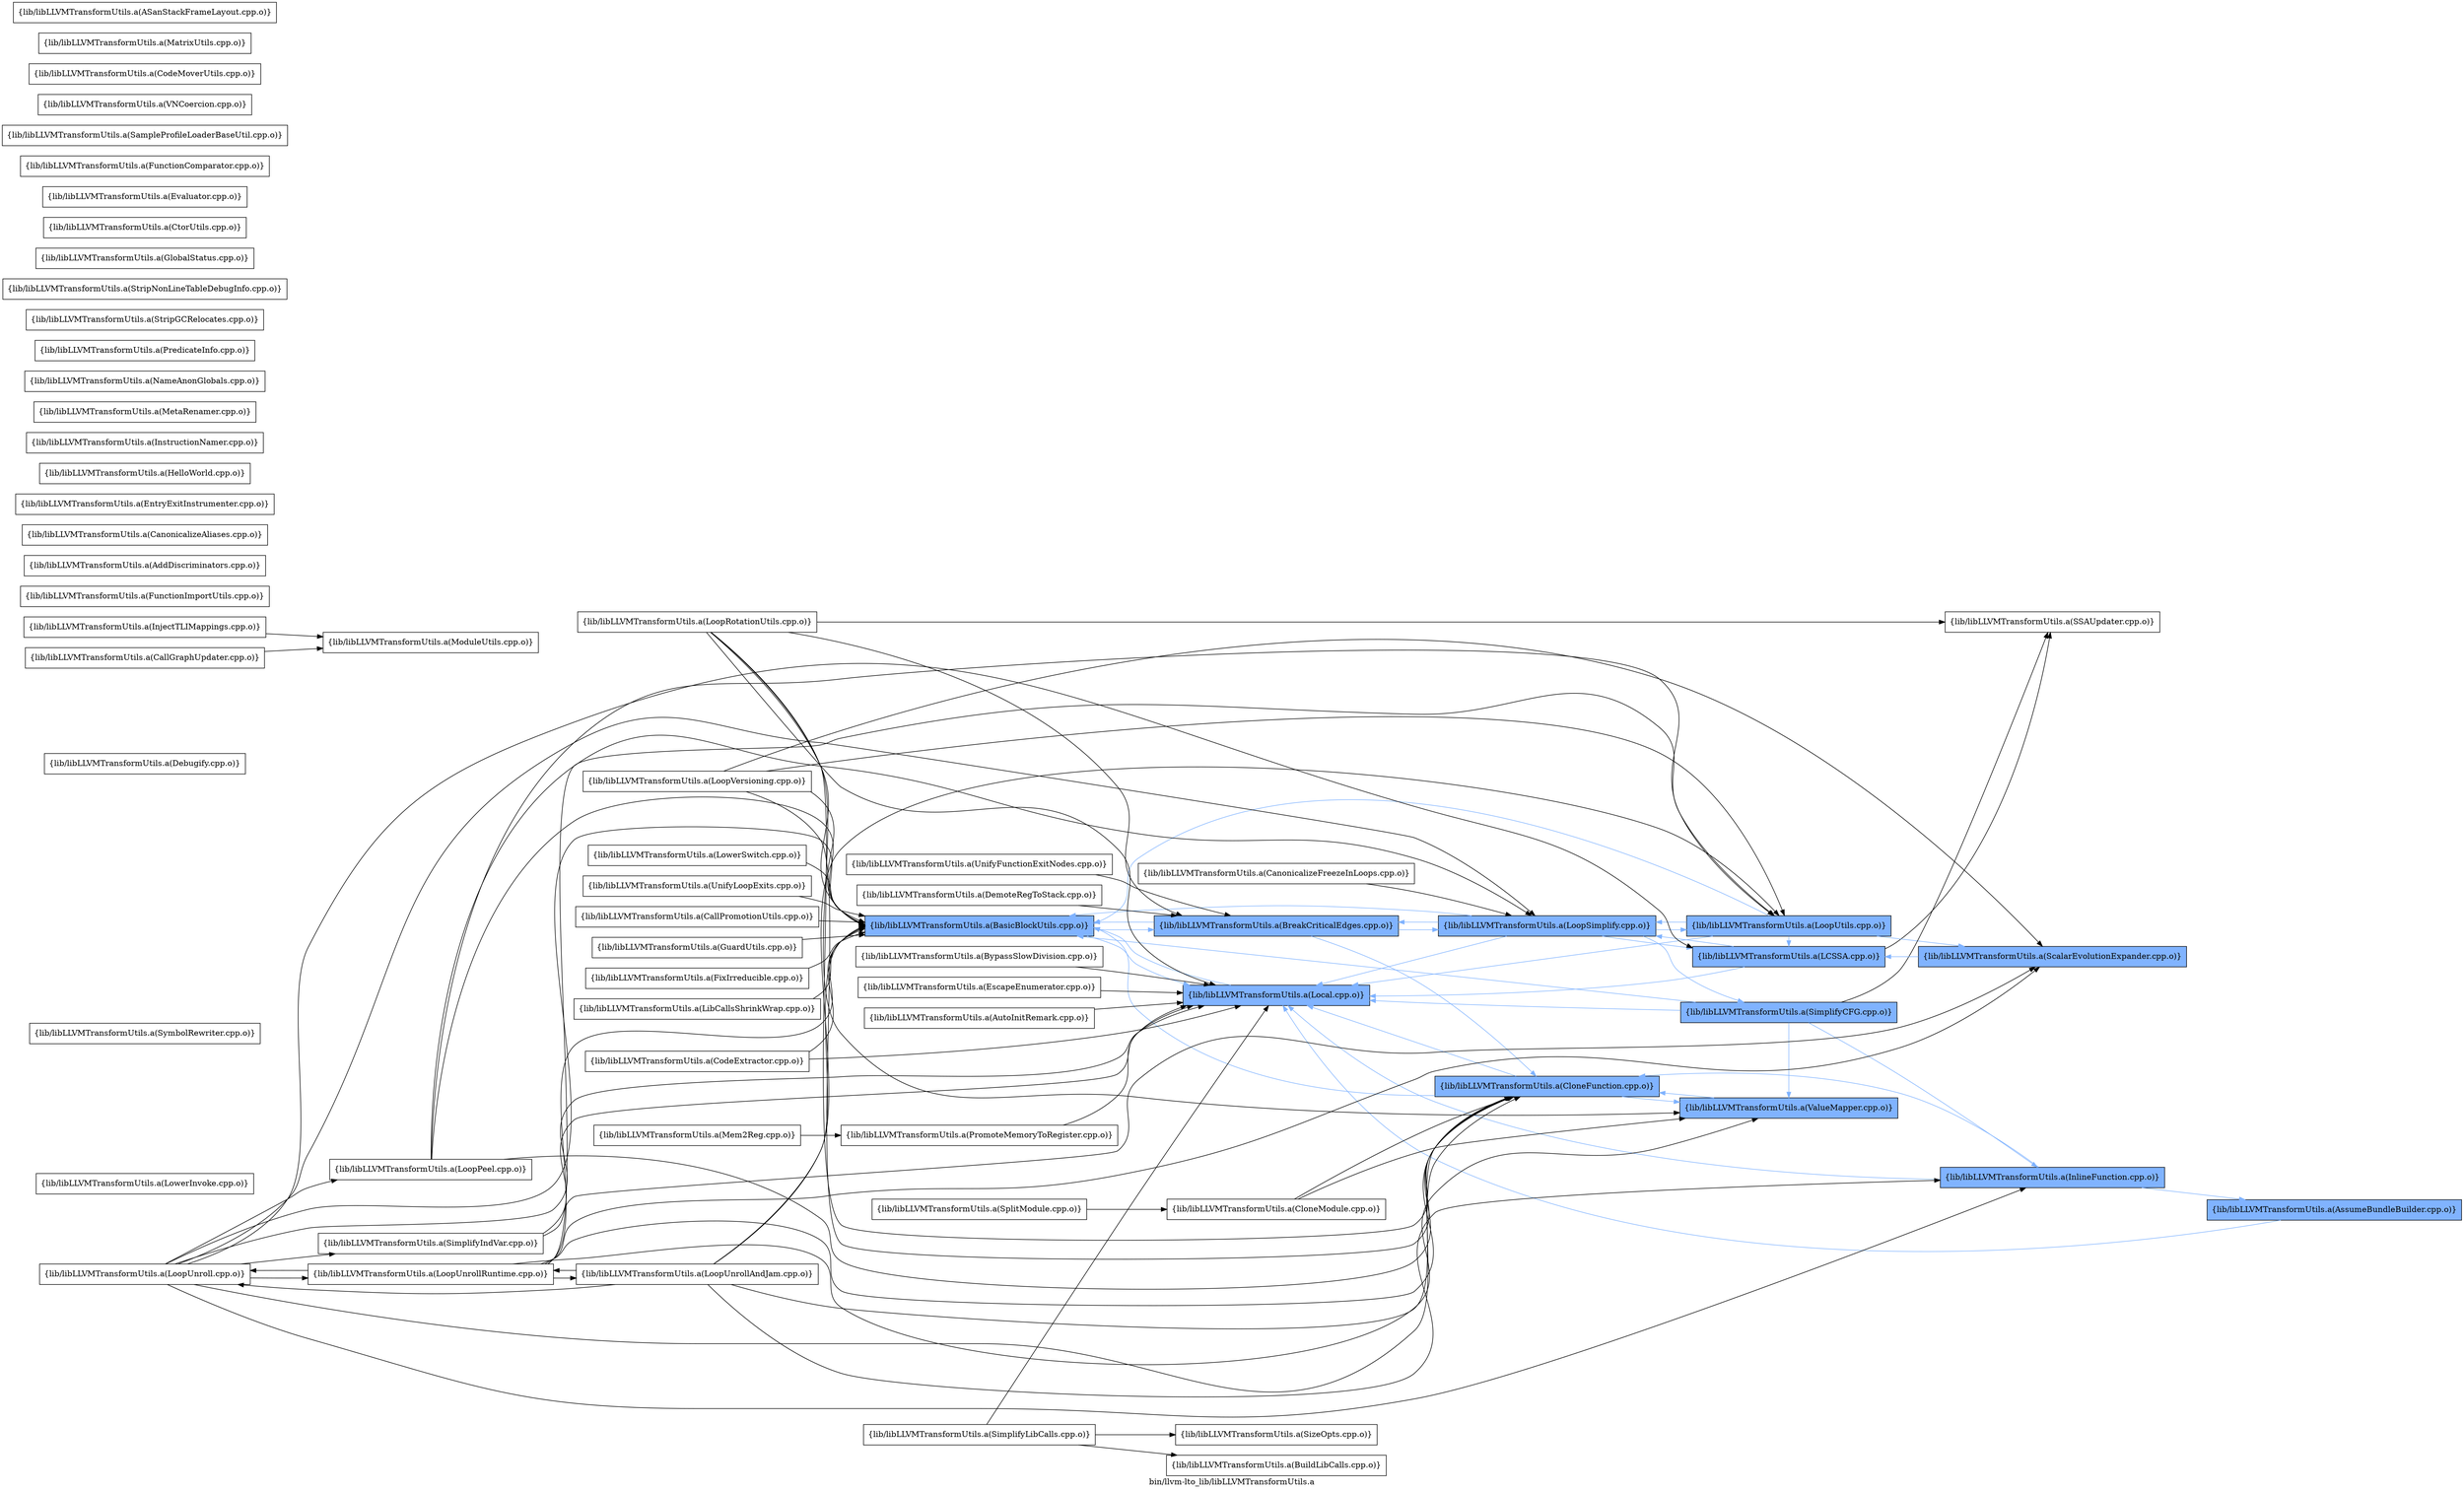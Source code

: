 digraph "bin/llvm-lto_lib/libLLVMTransformUtils.a" {
	label="bin/llvm-lto_lib/libLLVMTransformUtils.a";
	rankdir=LR;
	{ rank=same; Node0x560571777278;  }
	{ rank=same; Node0x560571776a58; Node0x56057177b0a8;  }
	{ rank=same; Node0x56057175d198; Node0x560571755bc8;  }
	{ rank=same; Node0x560571769448; Node0x56057177beb8; Node0x560571767cd8; Node0x560571768958;  }
	{ rank=same; Node0x56057176abb8; Node0x560571770838; Node0x5605717785d8;  }

	Node0x560571777278 [shape=record,shape=box,group=1,style=filled,fillcolor="0.600000 0.5 1",label="{lib/libLLVMTransformUtils.a(BasicBlockUtils.cpp.o)}"];
	Node0x560571777278 -> Node0x560571776a58[color="0.600000 0.5 1"];
	Node0x560571777278 -> Node0x56057177b0a8[color="0.600000 0.5 1"];
	Node0x56057177b0a8 [shape=record,shape=box,group=1,style=filled,fillcolor="0.600000 0.5 1",label="{lib/libLLVMTransformUtils.a(Local.cpp.o)}"];
	Node0x56057177b0a8 -> Node0x560571777278[color="0.600000 0.5 1"];
	Node0x56057176c4b8 [shape=record,shape=box,group=0,label="{lib/libLLVMTransformUtils.a(SizeOpts.cpp.o)}"];
	Node0x56057175cab8 [shape=record,shape=box,group=0,label="{lib/libLLVMTransformUtils.a(CanonicalizeFreezeInLoops.cpp.o)}"];
	Node0x56057175cab8 -> Node0x560571755bc8;
	Node0x560571755448 [shape=record,shape=box,group=0,label="{lib/libLLVMTransformUtils.a(LowerInvoke.cpp.o)}"];
	Node0x56057176b298 [shape=record,shape=box,group=0,label="{lib/libLLVMTransformUtils.a(SymbolRewriter.cpp.o)}"];
	Node0x560571776a58 [shape=record,shape=box,group=1,style=filled,fillcolor="0.600000 0.5 1",label="{lib/libLLVMTransformUtils.a(BreakCriticalEdges.cpp.o)}"];
	Node0x560571776a58 -> Node0x560571777278[color="0.600000 0.5 1"];
	Node0x560571776a58 -> Node0x56057175d198[color="0.600000 0.5 1"];
	Node0x560571776a58 -> Node0x560571755bc8[color="0.600000 0.5 1"];
	Node0x560571775ce8 [shape=record,shape=box,group=0,label="{lib/libLLVMTransformUtils.a(BypassSlowDivision.cpp.o)}"];
	Node0x560571775ce8 -> Node0x56057177b0a8;
	Node0x560571769128 [shape=record,shape=box,group=0,label="{lib/libLLVMTransformUtils.a(SimplifyLibCalls.cpp.o)}"];
	Node0x560571769128 -> Node0x560571776378;
	Node0x560571769128 -> Node0x56057177b0a8;
	Node0x560571769128 -> Node0x56057176c4b8;
	Node0x560571757f68 [shape=record,shape=box,group=0,label="{lib/libLLVMTransformUtils.a(Debugify.cpp.o)}"];
	Node0x560571768958 [shape=record,shape=box,group=1,style=filled,fillcolor="0.600000 0.5 1",label="{lib/libLLVMTransformUtils.a(SimplifyCFG.cpp.o)}"];
	Node0x560571768958 -> Node0x560571777278[color="0.600000 0.5 1"];
	Node0x560571768958 -> Node0x5605717785d8[color="0.600000 0.5 1"];
	Node0x560571768958 -> Node0x56057177b0a8[color="0.600000 0.5 1"];
	Node0x560571768958 -> Node0x56057176abb8;
	Node0x560571768958 -> Node0x560571769448[color="0.600000 0.5 1"];
	Node0x56057177beb8 [shape=record,shape=box,group=1,style=filled,fillcolor="0.600000 0.5 1",label="{lib/libLLVMTransformUtils.a(LCSSA.cpp.o)}"];
	Node0x56057177beb8 -> Node0x56057177b0a8[color="0.600000 0.5 1"];
	Node0x56057177beb8 -> Node0x560571755bc8[color="0.600000 0.5 1"];
	Node0x56057177beb8 -> Node0x56057176abb8;
	Node0x560571755bc8 [shape=record,shape=box,group=1,style=filled,fillcolor="0.600000 0.5 1",label="{lib/libLLVMTransformUtils.a(LoopSimplify.cpp.o)}"];
	Node0x560571755bc8 -> Node0x560571777278[color="0.600000 0.5 1"];
	Node0x560571755bc8 -> Node0x560571776a58[color="0.600000 0.5 1"];
	Node0x560571755bc8 -> Node0x56057177beb8[color="0.600000 0.5 1"];
	Node0x560571755bc8 -> Node0x56057177b0a8[color="0.600000 0.5 1"];
	Node0x560571755bc8 -> Node0x560571767cd8[color="0.600000 0.5 1"];
	Node0x560571755bc8 -> Node0x560571768958[color="0.600000 0.5 1"];
	Node0x560571770838 [shape=record,shape=box,group=1,style=filled,fillcolor="0.600000 0.5 1",label="{lib/libLLVMTransformUtils.a(ScalarEvolutionExpander.cpp.o)}"];
	Node0x560571770838 -> Node0x56057177beb8[color="0.600000 0.5 1"];
	Node0x5605717785d8 [shape=record,shape=box,group=1,style=filled,fillcolor="0.600000 0.5 1",label="{lib/libLLVMTransformUtils.a(InlineFunction.cpp.o)}"];
	Node0x5605717785d8 -> Node0x560571774618[color="0.600000 0.5 1"];
	Node0x5605717785d8 -> Node0x56057175d198[color="0.600000 0.5 1"];
	Node0x5605717785d8 -> Node0x56057177b0a8[color="0.600000 0.5 1"];
	Node0x560571757978 [shape=record,shape=box,group=0,label="{lib/libLLVMTransformUtils.a(DemoteRegToStack.cpp.o)}"];
	Node0x560571757978 -> Node0x560571776a58;
	Node0x560571759278 [shape=record,shape=box,group=0,label="{lib/libLLVMTransformUtils.a(EscapeEnumerator.cpp.o)}"];
	Node0x560571759278 -> Node0x56057177b0a8;
	Node0x5605717579c8 [shape=record,shape=box,group=0,label="{lib/libLLVMTransformUtils.a(ModuleUtils.cpp.o)}"];
	Node0x560571767cd8 [shape=record,shape=box,group=1,style=filled,fillcolor="0.600000 0.5 1",label="{lib/libLLVMTransformUtils.a(LoopUtils.cpp.o)}"];
	Node0x560571767cd8 -> Node0x560571777278[color="0.600000 0.5 1"];
	Node0x560571767cd8 -> Node0x56057177beb8[color="0.600000 0.5 1"];
	Node0x560571767cd8 -> Node0x56057177b0a8[color="0.600000 0.5 1"];
	Node0x560571767cd8 -> Node0x560571755bc8[color="0.600000 0.5 1"];
	Node0x560571767cd8 -> Node0x560571770838[color="0.600000 0.5 1"];
	Node0x56057175d198 [shape=record,shape=box,group=1,style=filled,fillcolor="0.600000 0.5 1",label="{lib/libLLVMTransformUtils.a(CloneFunction.cpp.o)}"];
	Node0x56057175d198 -> Node0x560571777278[color="0.600000 0.5 1"];
	Node0x56057175d198 -> Node0x56057177b0a8[color="0.600000 0.5 1"];
	Node0x56057175d198 -> Node0x560571769448[color="0.600000 0.5 1"];
	Node0x56057176abb8 [shape=record,shape=box,group=0,label="{lib/libLLVMTransformUtils.a(SSAUpdater.cpp.o)}"];
	Node0x560571769448 [shape=record,shape=box,group=1,style=filled,fillcolor="0.600000 0.5 1",label="{lib/libLLVMTransformUtils.a(ValueMapper.cpp.o)}"];
	Node0x560571769448 -> Node0x56057175d198[color="0.600000 0.5 1"];
	Node0x5605717795c8 [shape=record,shape=box,group=0,label="{lib/libLLVMTransformUtils.a(FunctionImportUtils.cpp.o)}"];
	Node0x56057176cb48 [shape=record,shape=box,group=0,label="{lib/libLLVMTransformUtils.a(SplitModule.cpp.o)}"];
	Node0x56057176cb48 -> Node0x56057176b9c8;
	Node0x5605717736c8 [shape=record,shape=box,group=0,label="{lib/libLLVMTransformUtils.a(AddDiscriminators.cpp.o)}"];
	Node0x560571774618 [shape=record,shape=box,group=1,style=filled,fillcolor="0.600000 0.5 1",label="{lib/libLLVMTransformUtils.a(AssumeBundleBuilder.cpp.o)}"];
	Node0x560571774618 -> Node0x56057177b0a8[color="0.600000 0.5 1"];
	Node0x56057175c3d8 [shape=record,shape=box,group=0,label="{lib/libLLVMTransformUtils.a(CanonicalizeAliases.cpp.o)}"];
	Node0x560571758558 [shape=record,shape=box,group=0,label="{lib/libLLVMTransformUtils.a(EntryExitInstrumenter.cpp.o)}"];
	Node0x560571778718 [shape=record,shape=box,group=0,label="{lib/libLLVMTransformUtils.a(FixIrreducible.cpp.o)}"];
	Node0x560571778718 -> Node0x560571777278;
	Node0x560571777688 [shape=record,shape=box,group=0,label="{lib/libLLVMTransformUtils.a(HelloWorld.cpp.o)}"];
	Node0x56057177b9b8 [shape=record,shape=box,group=0,label="{lib/libLLVMTransformUtils.a(InjectTLIMappings.cpp.o)}"];
	Node0x56057177b9b8 -> Node0x5605717579c8;
	Node0x56057177b3c8 [shape=record,shape=box,group=0,label="{lib/libLLVMTransformUtils.a(InstructionNamer.cpp.o)}"];
	Node0x56057177a478 [shape=record,shape=box,group=0,label="{lib/libLLVMTransformUtils.a(LibCallsShrinkWrap.cpp.o)}"];
	Node0x56057177a478 -> Node0x560571777278;
	Node0x560571755768 [shape=record,shape=box,group=0,label="{lib/libLLVMTransformUtils.a(LoopVersioning.cpp.o)}"];
	Node0x560571755768 -> Node0x560571777278;
	Node0x560571755768 -> Node0x56057175d198;
	Node0x560571755768 -> Node0x560571767cd8;
	Node0x560571755768 -> Node0x560571770838;
	Node0x5605717547c8 [shape=record,shape=box,group=0,label="{lib/libLLVMTransformUtils.a(LowerSwitch.cpp.o)}"];
	Node0x5605717547c8 -> Node0x560571777278;
	Node0x5605717561b8 [shape=record,shape=box,group=0,label="{lib/libLLVMTransformUtils.a(Mem2Reg.cpp.o)}"];
	Node0x5605717561b8 -> Node0x560571770018;
	Node0x560571755c68 [shape=record,shape=box,group=0,label="{lib/libLLVMTransformUtils.a(MetaRenamer.cpp.o)}"];
	Node0x560571771d28 [shape=record,shape=box,group=0,label="{lib/libLLVMTransformUtils.a(NameAnonGlobals.cpp.o)}"];
	Node0x5605717702e8 [shape=record,shape=box,group=0,label="{lib/libLLVMTransformUtils.a(PredicateInfo.cpp.o)}"];
	Node0x560571769fd8 [shape=record,shape=box,group=0,label="{lib/libLLVMTransformUtils.a(StripGCRelocates.cpp.o)}"];
	Node0x56057176b338 [shape=record,shape=box,group=0,label="{lib/libLLVMTransformUtils.a(StripNonLineTableDebugInfo.cpp.o)}"];
	Node0x56057176aed8 [shape=record,shape=box,group=0,label="{lib/libLLVMTransformUtils.a(UnifyFunctionExitNodes.cpp.o)}"];
	Node0x56057176aed8 -> Node0x560571776a58;
	Node0x560571769cb8 [shape=record,shape=box,group=0,label="{lib/libLLVMTransformUtils.a(UnifyLoopExits.cpp.o)}"];
	Node0x560571769cb8 -> Node0x560571777278;
	Node0x560571770018 [shape=record,shape=box,group=0,label="{lib/libLLVMTransformUtils.a(PromoteMemoryToRegister.cpp.o)}"];
	Node0x560571770018 -> Node0x56057177b0a8;
	Node0x560571774f28 [shape=record,shape=box,group=0,label="{lib/libLLVMTransformUtils.a(CallGraphUpdater.cpp.o)}"];
	Node0x560571774f28 -> Node0x5605717579c8;
	Node0x56057175daf8 [shape=record,shape=box,group=0,label="{lib/libLLVMTransformUtils.a(CodeExtractor.cpp.o)}"];
	Node0x56057175daf8 -> Node0x560571777278;
	Node0x56057175daf8 -> Node0x56057177b0a8;
	Node0x560571779cf8 [shape=record,shape=box,group=0,label="{lib/libLLVMTransformUtils.a(GlobalStatus.cpp.o)}"];
	Node0x5605717572e8 [shape=record,shape=box,group=0,label="{lib/libLLVMTransformUtils.a(CtorUtils.cpp.o)}"];
	Node0x560571777fe8 [shape=record,shape=box,group=0,label="{lib/libLLVMTransformUtils.a(Evaluator.cpp.o)}"];
	Node0x560571776378 [shape=record,shape=box,group=0,label="{lib/libLLVMTransformUtils.a(BuildLibCalls.cpp.o)}"];
	Node0x560571775568 [shape=record,shape=box,group=0,label="{lib/libLLVMTransformUtils.a(CallPromotionUtils.cpp.o)}"];
	Node0x560571775568 -> Node0x560571777278;
	Node0x560571777a48 [shape=record,shape=box,group=0,label="{lib/libLLVMTransformUtils.a(FunctionComparator.cpp.o)}"];
	Node0x56057176a488 [shape=record,shape=box,group=0,label="{lib/libLLVMTransformUtils.a(SampleProfileLoaderBaseUtil.cpp.o)}"];
	Node0x560571772818 [shape=record,shape=box,group=0,label="{lib/libLLVMTransformUtils.a(AutoInitRemark.cpp.o)}"];
	Node0x560571772818 -> Node0x56057177b0a8;
	Node0x560571777e08 [shape=record,shape=box,group=0,label="{lib/libLLVMTransformUtils.a(GuardUtils.cpp.o)}"];
	Node0x560571777e08 -> Node0x560571777278;
	Node0x560571769768 [shape=record,shape=box,group=0,label="{lib/libLLVMTransformUtils.a(VNCoercion.cpp.o)}"];
	Node0x560571769588 [shape=record,shape=box,group=0,label="{lib/libLLVMTransformUtils.a(SimplifyIndVar.cpp.o)}"];
	Node0x560571769588 -> Node0x56057177b0a8;
	Node0x560571769588 -> Node0x560571770838;
	Node0x5605717567a8 [shape=record,shape=box,group=0,label="{lib/libLLVMTransformUtils.a(CodeMoverUtils.cpp.o)}"];
	Node0x56057177a9c8 [shape=record,shape=box,group=0,label="{lib/libLLVMTransformUtils.a(LoopPeel.cpp.o)}"];
	Node0x56057177a9c8 -> Node0x560571777278;
	Node0x56057177a9c8 -> Node0x56057175d198;
	Node0x56057177a9c8 -> Node0x560571755bc8;
	Node0x56057177a9c8 -> Node0x560571767cd8;
	Node0x560571756898 [shape=record,shape=box,group=0,label="{lib/libLLVMTransformUtils.a(LoopRotationUtils.cpp.o)}"];
	Node0x560571756898 -> Node0x560571777278;
	Node0x560571756898 -> Node0x560571776a58;
	Node0x560571756898 -> Node0x56057175d198;
	Node0x560571756898 -> Node0x56057177b0a8;
	Node0x560571756898 -> Node0x56057176abb8;
	Node0x560571756898 -> Node0x560571769448;
	Node0x560571766478 [shape=record,shape=box,group=0,label="{lib/libLLVMTransformUtils.a(LoopUnroll.cpp.o)}"];
	Node0x560571766478 -> Node0x560571777278;
	Node0x560571766478 -> Node0x56057175d198;
	Node0x560571766478 -> Node0x5605717785d8;
	Node0x560571766478 -> Node0x56057177beb8;
	Node0x560571766478 -> Node0x56057177b0a8;
	Node0x560571766478 -> Node0x56057177a9c8;
	Node0x560571766478 -> Node0x560571755bc8;
	Node0x560571766478 -> Node0x560571768228;
	Node0x560571766478 -> Node0x560571769588;
	Node0x560571767ff8 [shape=record,shape=box,group=0,label="{lib/libLLVMTransformUtils.a(LoopUnrollAndJam.cpp.o)}"];
	Node0x560571767ff8 -> Node0x560571777278;
	Node0x560571767ff8 -> Node0x56057175d198;
	Node0x560571767ff8 -> Node0x5605717785d8;
	Node0x560571767ff8 -> Node0x560571766478;
	Node0x560571767ff8 -> Node0x560571768228;
	Node0x560571767ff8 -> Node0x560571767cd8;
	Node0x560571756d48 [shape=record,shape=box,group=0,label="{lib/libLLVMTransformUtils.a(MatrixUtils.cpp.o)}"];
	Node0x560571774168 [shape=record,shape=box,group=0,label="{lib/libLLVMTransformUtils.a(ASanStackFrameLayout.cpp.o)}"];
	Node0x560571768228 [shape=record,shape=box,group=0,label="{lib/libLLVMTransformUtils.a(LoopUnrollRuntime.cpp.o)}"];
	Node0x560571768228 -> Node0x560571777278;
	Node0x560571768228 -> Node0x56057175d198;
	Node0x560571768228 -> Node0x560571766478;
	Node0x560571768228 -> Node0x560571767ff8;
	Node0x560571768228 -> Node0x560571767cd8;
	Node0x560571768228 -> Node0x560571770838;
	Node0x560571768228 -> Node0x560571769448;
	Node0x56057176b9c8 [shape=record,shape=box,group=0,label="{lib/libLLVMTransformUtils.a(CloneModule.cpp.o)}"];
	Node0x56057176b9c8 -> Node0x56057175d198;
	Node0x56057176b9c8 -> Node0x560571769448;
}
